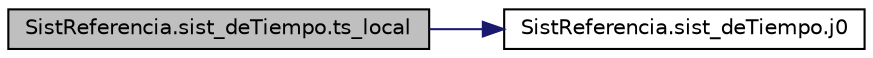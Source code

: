 digraph G
{
  edge [fontname="Helvetica",fontsize="10",labelfontname="Helvetica",labelfontsize="10"];
  node [fontname="Helvetica",fontsize="10",shape=record];
  rankdir="LR";
  Node1 [label="SistReferencia.sist_deTiempo.ts_local",height=0.2,width=0.4,color="black", fillcolor="grey75", style="filled" fontcolor="black"];
  Node1 -> Node2 [color="midnightblue",fontsize="10",style="solid",fontname="Helvetica"];
  Node2 [label="SistReferencia.sist_deTiempo.j0",height=0.2,width=0.4,color="black", fillcolor="white", style="filled",URL="$namespace_sist_referencia_1_1sist__de_tiempo.html#ae2039dacf6ec7bd9234fe7fdd50fa498"];
}
